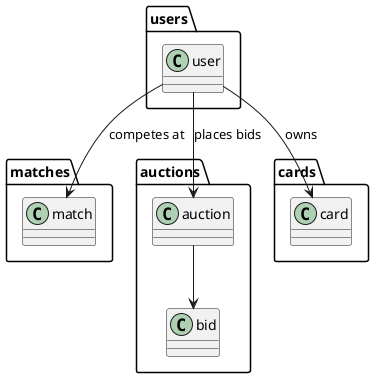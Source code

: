 @startuml design

package matches {
  class match
}

package auctions {
  class auction
  class bid

  auction --> bid
}

package cards {
  class card
}

package users {
  class user
}

user --> auction : places bids
user --> card : owns
user --> match : competes at

@enduml